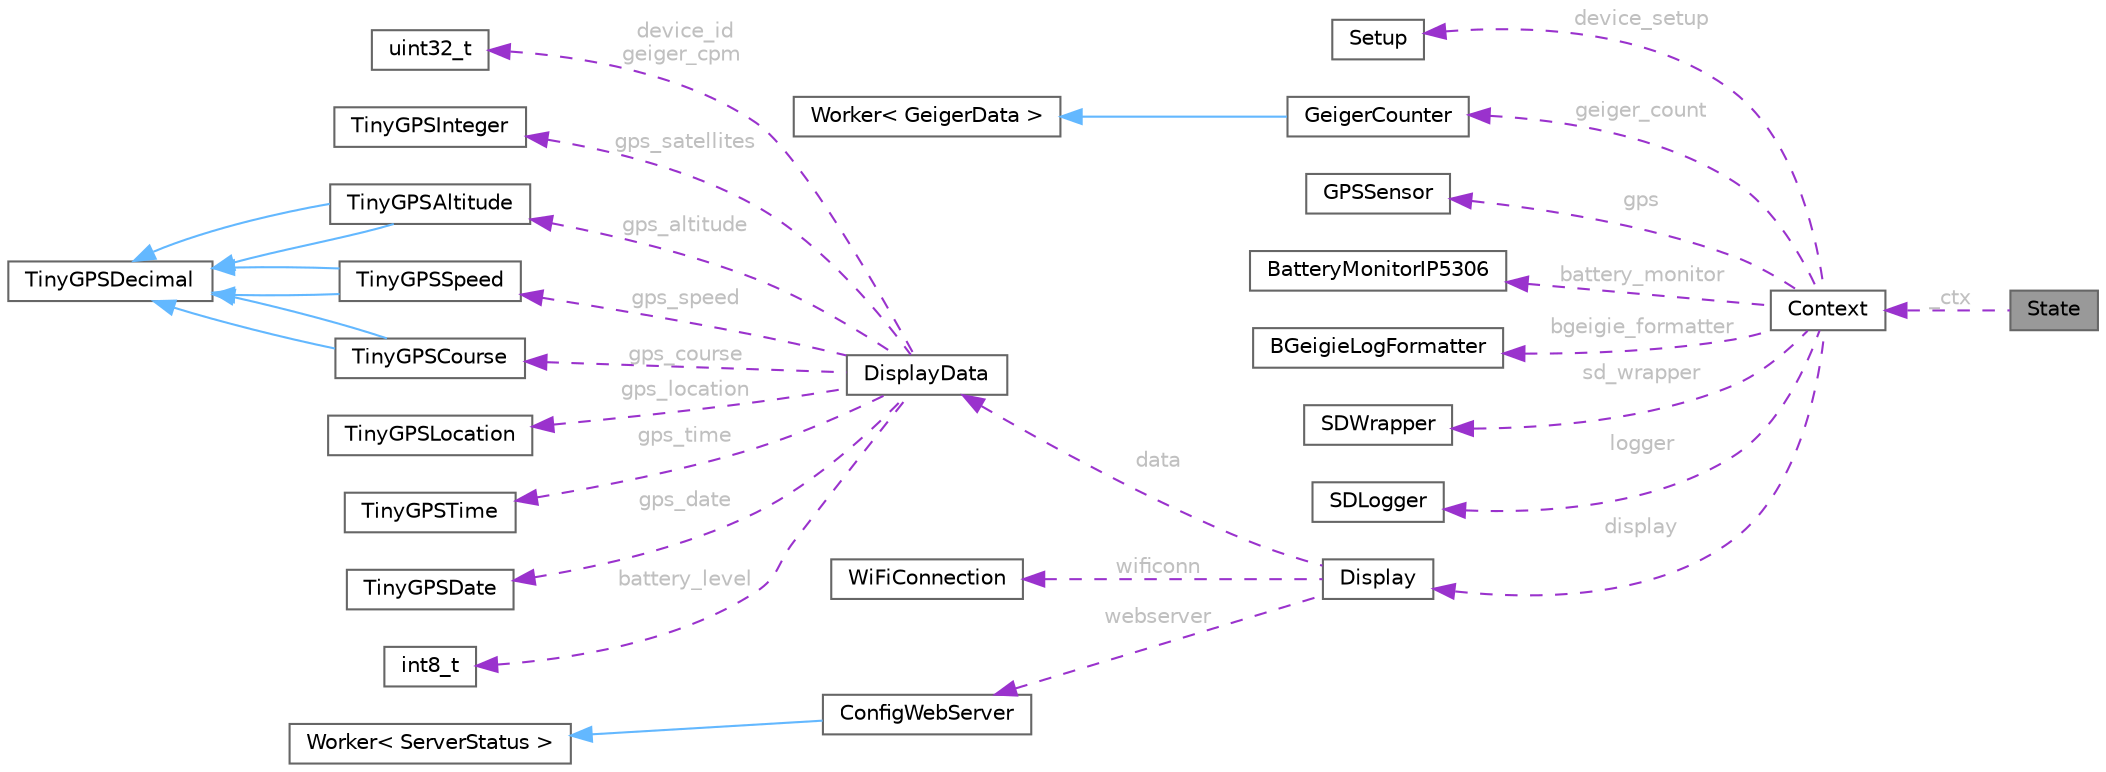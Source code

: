 digraph "State"
{
 // LATEX_PDF_SIZE
  bgcolor="transparent";
  edge [fontname=Helvetica,fontsize=10,labelfontname=Helvetica,labelfontsize=10];
  node [fontname=Helvetica,fontsize=10,shape=box,height=0.2,width=0.4];
  rankdir="LR";
  Node1 [id="Node000001",label="State",height=0.2,width=0.4,color="gray40", fillcolor="grey60", style="filled", fontcolor="black",tooltip=" "];
  Node2 -> Node1 [id="edge1_Node000001_Node000002",dir="back",color="darkorchid3",style="dashed",tooltip=" ",label=" _ctx",fontcolor="grey" ];
  Node2 [id="Node000002",label="Context",height=0.2,width=0.4,color="gray40", fillcolor="white", style="filled",URL="$class_context.html",tooltip=" "];
  Node3 -> Node2 [id="edge2_Node000002_Node000003",dir="back",color="darkorchid3",style="dashed",tooltip=" ",label=" device_setup",fontcolor="grey" ];
  Node3 [id="Node000003",label="Setup",height=0.2,width=0.4,color="gray40", fillcolor="white", style="filled",URL="$class_setup.html",tooltip=" "];
  Node4 -> Node2 [id="edge3_Node000002_Node000004",dir="back",color="darkorchid3",style="dashed",tooltip=" ",label=" geiger_count",fontcolor="grey" ];
  Node4 [id="Node000004",label="GeigerCounter",height=0.2,width=0.4,color="gray40", fillcolor="white", style="filled",URL="$class_geiger_counter.html",tooltip=" "];
  Node5 -> Node4 [id="edge4_Node000004_Node000005",dir="back",color="steelblue1",style="solid",tooltip=" "];
  Node5 [id="Node000005",label="Worker\< GeigerData \>",height=0.2,width=0.4,color="gray40", fillcolor="white", style="filled",tooltip=" "];
  Node6 -> Node2 [id="edge5_Node000002_Node000006",dir="back",color="darkorchid3",style="dashed",tooltip=" ",label=" gps",fontcolor="grey" ];
  Node6 [id="Node000006",label="GPSSensor",height=0.2,width=0.4,color="gray40", fillcolor="white", style="filled",URL="$class_g_p_s_sensor.html",tooltip=" "];
  Node7 -> Node2 [id="edge6_Node000002_Node000007",dir="back",color="darkorchid3",style="dashed",tooltip=" ",label=" battery_monitor",fontcolor="grey" ];
  Node7 [id="Node000007",label="BatteryMonitorIP5306",height=0.2,width=0.4,color="gray40", fillcolor="white", style="filled",URL="$class_battery_monitor_i_p5306.html",tooltip=" "];
  Node8 -> Node2 [id="edge7_Node000002_Node000008",dir="back",color="darkorchid3",style="dashed",tooltip=" ",label=" bgeigie_formatter",fontcolor="grey" ];
  Node8 [id="Node000008",label="BGeigieLogFormatter",height=0.2,width=0.4,color="gray40", fillcolor="white", style="filled",URL="$class_b_geigie_log_formatter.html",tooltip=" "];
  Node9 -> Node2 [id="edge8_Node000002_Node000009",dir="back",color="darkorchid3",style="dashed",tooltip=" ",label=" sd_wrapper",fontcolor="grey" ];
  Node9 [id="Node000009",label="SDWrapper",height=0.2,width=0.4,color="gray40", fillcolor="white", style="filled",URL="$class_s_d_wrapper.html",tooltip=" "];
  Node10 -> Node2 [id="edge9_Node000002_Node000010",dir="back",color="darkorchid3",style="dashed",tooltip=" ",label=" logger",fontcolor="grey" ];
  Node10 [id="Node000010",label="SDLogger",height=0.2,width=0.4,color="gray40", fillcolor="white", style="filled",URL="$class_s_d_logger.html",tooltip=" "];
  Node11 -> Node2 [id="edge10_Node000002_Node000011",dir="back",color="darkorchid3",style="dashed",tooltip=" ",label=" display",fontcolor="grey" ];
  Node11 [id="Node000011",label="Display",height=0.2,width=0.4,color="gray40", fillcolor="white", style="filled",URL="$class_display.html",tooltip=" "];
  Node12 -> Node11 [id="edge11_Node000011_Node000012",dir="back",color="darkorchid3",style="dashed",tooltip=" ",label=" data",fontcolor="grey" ];
  Node12 [id="Node000012",label="DisplayData",height=0.2,width=0.4,color="gray40", fillcolor="white", style="filled",URL="$struct_display_data.html",tooltip=" "];
  Node13 -> Node12 [id="edge12_Node000012_Node000013",dir="back",color="darkorchid3",style="dashed",tooltip=" ",label=" device_id\ngeiger_cpm",fontcolor="grey" ];
  Node13 [id="Node000013",label="uint32_t",height=0.2,width=0.4,color="gray40", fillcolor="white", style="filled",tooltip=" "];
  Node14 -> Node12 [id="edge13_Node000012_Node000014",dir="back",color="darkorchid3",style="dashed",tooltip=" ",label=" gps_satellites",fontcolor="grey" ];
  Node14 [id="Node000014",label="TinyGPSInteger",height=0.2,width=0.4,color="gray40", fillcolor="white", style="filled",URL="$struct_tiny_g_p_s_integer.html",tooltip=" "];
  Node15 -> Node12 [id="edge14_Node000012_Node000015",dir="back",color="darkorchid3",style="dashed",tooltip=" ",label=" gps_altitude",fontcolor="grey" ];
  Node15 [id="Node000015",label="TinyGPSAltitude",height=0.2,width=0.4,color="gray40", fillcolor="white", style="filled",URL="$struct_tiny_g_p_s_altitude.html",tooltip=" "];
  Node16 -> Node15 [id="edge15_Node000015_Node000016",dir="back",color="steelblue1",style="solid",tooltip=" "];
  Node16 [id="Node000016",label="TinyGPSDecimal",height=0.2,width=0.4,color="gray40", fillcolor="white", style="filled",URL="$struct_tiny_g_p_s_decimal.html",tooltip=" "];
  Node16 -> Node15 [id="edge16_Node000015_Node000016",dir="back",color="steelblue1",style="solid",tooltip=" "];
  Node17 -> Node12 [id="edge17_Node000012_Node000017",dir="back",color="darkorchid3",style="dashed",tooltip=" ",label=" gps_speed",fontcolor="grey" ];
  Node17 [id="Node000017",label="TinyGPSSpeed",height=0.2,width=0.4,color="gray40", fillcolor="white", style="filled",URL="$struct_tiny_g_p_s_speed.html",tooltip=" "];
  Node16 -> Node17 [id="edge18_Node000017_Node000016",dir="back",color="steelblue1",style="solid",tooltip=" "];
  Node16 -> Node17 [id="edge19_Node000017_Node000016",dir="back",color="steelblue1",style="solid",tooltip=" "];
  Node18 -> Node12 [id="edge20_Node000012_Node000018",dir="back",color="darkorchid3",style="dashed",tooltip=" ",label=" gps_course",fontcolor="grey" ];
  Node18 [id="Node000018",label="TinyGPSCourse",height=0.2,width=0.4,color="gray40", fillcolor="white", style="filled",URL="$struct_tiny_g_p_s_course.html",tooltip=" "];
  Node16 -> Node18 [id="edge21_Node000018_Node000016",dir="back",color="steelblue1",style="solid",tooltip=" "];
  Node16 -> Node18 [id="edge22_Node000018_Node000016",dir="back",color="steelblue1",style="solid",tooltip=" "];
  Node19 -> Node12 [id="edge23_Node000012_Node000019",dir="back",color="darkorchid3",style="dashed",tooltip=" ",label=" gps_location",fontcolor="grey" ];
  Node19 [id="Node000019",label="TinyGPSLocation",height=0.2,width=0.4,color="gray40", fillcolor="white", style="filled",URL="$struct_tiny_g_p_s_location.html",tooltip=" "];
  Node20 -> Node12 [id="edge24_Node000012_Node000020",dir="back",color="darkorchid3",style="dashed",tooltip=" ",label=" gps_time",fontcolor="grey" ];
  Node20 [id="Node000020",label="TinyGPSTime",height=0.2,width=0.4,color="gray40", fillcolor="white", style="filled",URL="$struct_tiny_g_p_s_time.html",tooltip=" "];
  Node21 -> Node12 [id="edge25_Node000012_Node000021",dir="back",color="darkorchid3",style="dashed",tooltip=" ",label=" gps_date",fontcolor="grey" ];
  Node21 [id="Node000021",label="TinyGPSDate",height=0.2,width=0.4,color="gray40", fillcolor="white", style="filled",URL="$struct_tiny_g_p_s_date.html",tooltip=" "];
  Node22 -> Node12 [id="edge26_Node000012_Node000022",dir="back",color="darkorchid3",style="dashed",tooltip=" ",label=" battery_level",fontcolor="grey" ];
  Node22 [id="Node000022",label="int8_t",height=0.2,width=0.4,color="gray40", fillcolor="white", style="filled",tooltip=" "];
  Node23 -> Node11 [id="edge27_Node000011_Node000023",dir="back",color="darkorchid3",style="dashed",tooltip=" ",label=" wificonn",fontcolor="grey" ];
  Node23 [id="Node000023",label="WiFiConnection",height=0.2,width=0.4,color="gray40", fillcolor="white", style="filled",URL="$class_wi_fi_connection.html",tooltip=" "];
  Node24 -> Node11 [id="edge28_Node000011_Node000024",dir="back",color="darkorchid3",style="dashed",tooltip=" ",label=" webserver",fontcolor="grey" ];
  Node24 [id="Node000024",label="ConfigWebServer",height=0.2,width=0.4,color="gray40", fillcolor="white", style="filled",URL="$class_config_web_server.html",tooltip=" "];
  Node25 -> Node24 [id="edge29_Node000024_Node000025",dir="back",color="steelblue1",style="solid",tooltip=" "];
  Node25 [id="Node000025",label="Worker\< ServerStatus \>",height=0.2,width=0.4,color="gray40", fillcolor="white", style="filled",tooltip=" "];
}
